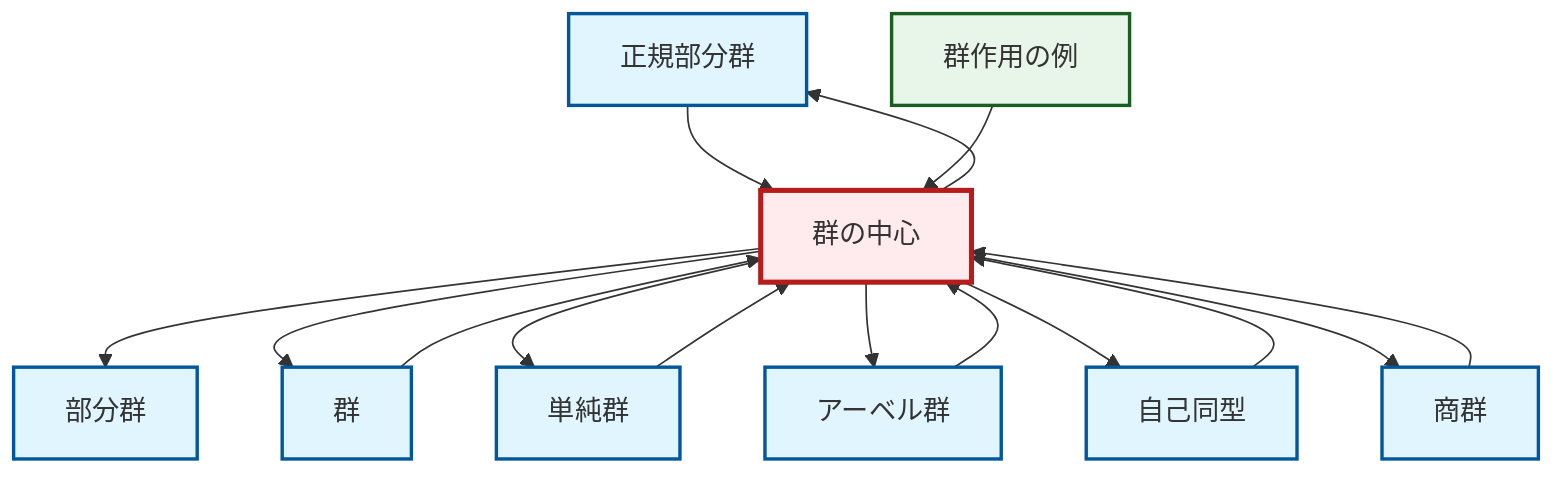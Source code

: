 graph TD
    classDef definition fill:#e1f5fe,stroke:#01579b,stroke-width:2px
    classDef theorem fill:#f3e5f5,stroke:#4a148c,stroke-width:2px
    classDef axiom fill:#fff3e0,stroke:#e65100,stroke-width:2px
    classDef example fill:#e8f5e9,stroke:#1b5e20,stroke-width:2px
    classDef current fill:#ffebee,stroke:#b71c1c,stroke-width:3px
    def-normal-subgroup["正規部分群"]:::definition
    def-simple-group["単純群"]:::definition
    def-group["群"]:::definition
    def-subgroup["部分群"]:::definition
    def-abelian-group["アーベル群"]:::definition
    def-quotient-group["商群"]:::definition
    ex-group-action-examples["群作用の例"]:::example
    def-center-of-group["群の中心"]:::definition
    def-automorphism["自己同型"]:::definition
    def-abelian-group --> def-center-of-group
    def-center-of-group --> def-subgroup
    def-center-of-group --> def-group
    def-simple-group --> def-center-of-group
    def-normal-subgroup --> def-center-of-group
    def-group --> def-center-of-group
    def-center-of-group --> def-simple-group
    def-automorphism --> def-center-of-group
    ex-group-action-examples --> def-center-of-group
    def-center-of-group --> def-normal-subgroup
    def-center-of-group --> def-abelian-group
    def-center-of-group --> def-automorphism
    def-center-of-group --> def-quotient-group
    def-quotient-group --> def-center-of-group
    class def-center-of-group current